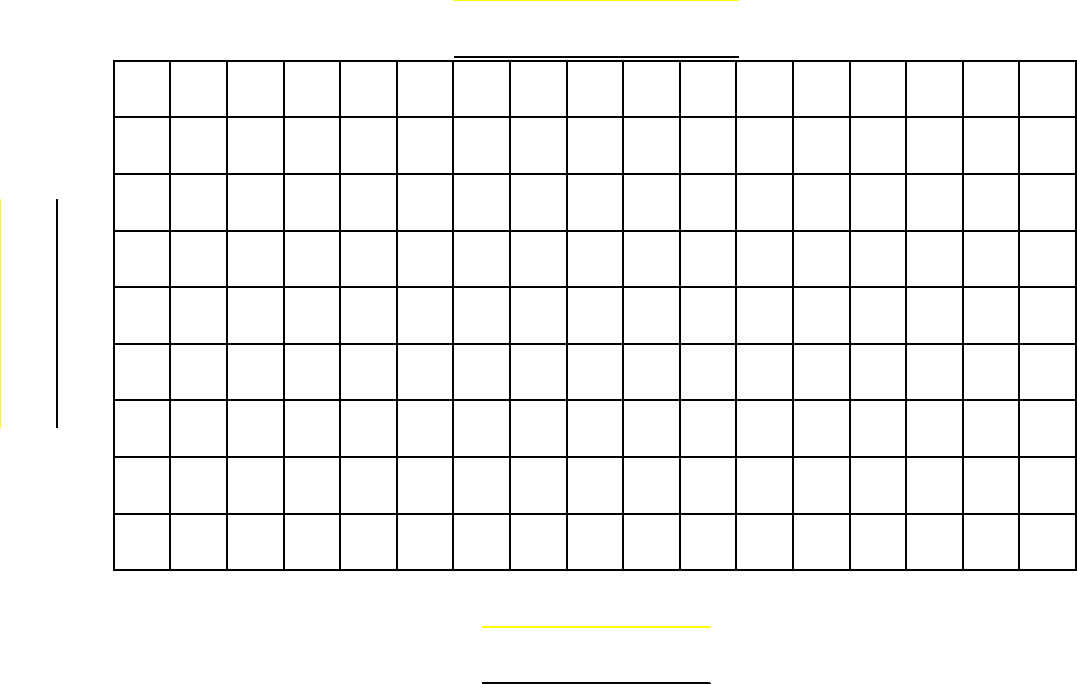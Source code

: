 real paperwidth = 8.5inches;
real paperheight = 11inches;
real iwidth = paperwidth - 1inches; // margins
real iheight = (paperheight - 1inches - .5inches) / 2; // margins + spacing
size(iwidth, iheight);
real width = iwidth - 2cm;
real height = iheight - 3cm; // tuned
real xoffset = 2cm;
real yoffset = 2cm;
real titlesize=5cm;
draw(((width-titlesize)/2+xoffset,iheight)--((width+titlesize)/2+xoffset,iheight),yellow);
draw(((width-titlesize)/2+xoffset,iheight-1cm)--((width+titlesize)/2+xoffset,iheight-1cm));
real axislabelsize = 4cm;
draw((0,(height-axislabelsize)/2+yoffset)--(0,(height+axislabelsize)/2+yoffset),yellow);
draw((1cm,(height-axislabelsize)/2+yoffset)--(1cm,(height+axislabelsize)/2+yoffset));
draw(((width-axislabelsize)/2+xoffset,1cm)--((width+axislabelsize)/2+xoffset,1cm),yellow);
draw(((width-axislabelsize)/2+xoffset,0)--((width+axislabelsize)/2+xoffset,0));
real gridspacing = 1cm;
int nwidth = floor(width/gridspacing);
int nheight = floor(height/gridspacing);
width = nwidth*gridspacing; 
height = nheight*gridspacing;

for(int i = 0; i <= nwidth; ++i)
  draw((gridspacing*i+xoffset,yoffset)--(gridspacing*i+xoffset,height+yoffset));
for(int j = 0; j <= nheight; ++j)
  draw((xoffset,gridspacing*j+yoffset)--(width+xoffset,gridspacing*j+yoffset));


